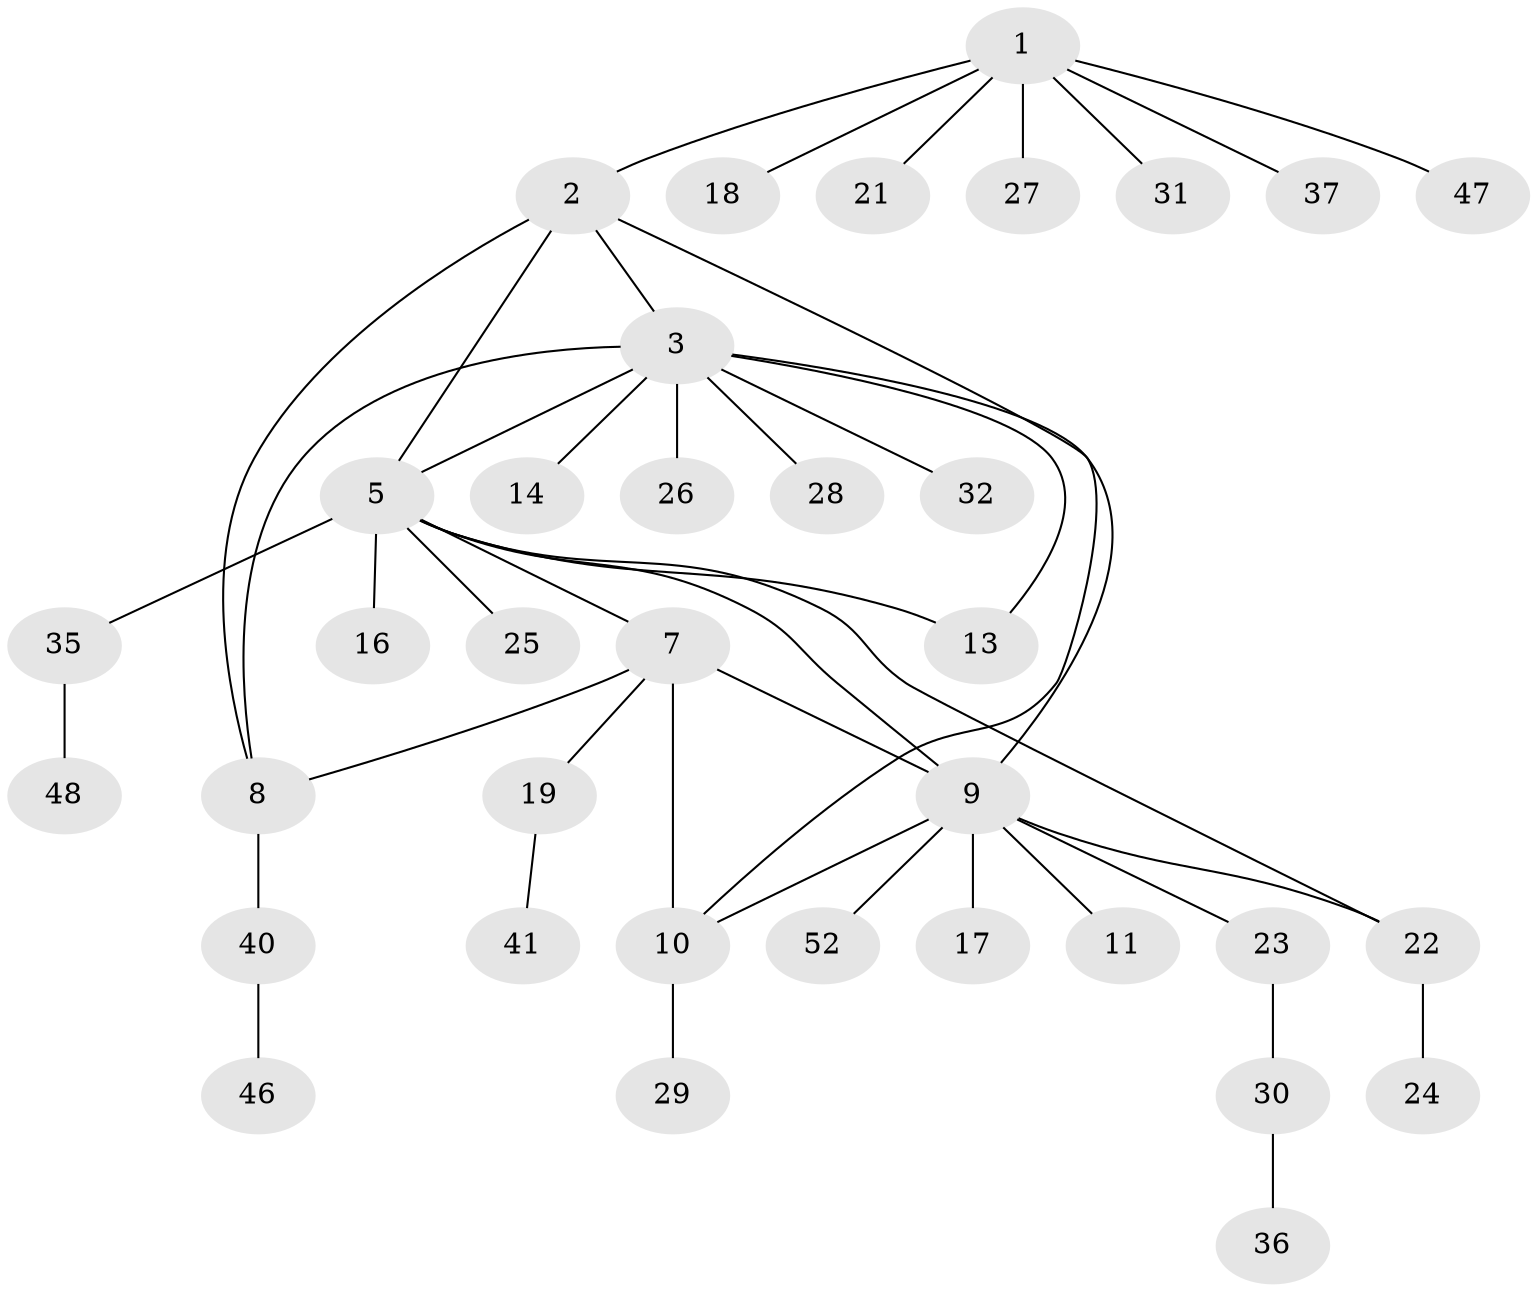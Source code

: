 // Generated by graph-tools (version 1.1) at 2025/24/03/03/25 07:24:13]
// undirected, 36 vertices, 44 edges
graph export_dot {
graph [start="1"]
  node [color=gray90,style=filled];
  1 [super="+15"];
  2 [super="+34"];
  3 [super="+4"];
  5 [super="+6"];
  7 [super="+20"];
  8;
  9 [super="+45"];
  10 [super="+12"];
  11;
  13;
  14;
  16;
  17;
  18 [super="+38"];
  19 [super="+33"];
  21;
  22 [super="+51"];
  23;
  24;
  25;
  26 [super="+49"];
  27;
  28;
  29;
  30 [super="+42"];
  31;
  32;
  35 [super="+43"];
  36 [super="+39"];
  37 [super="+50"];
  40 [super="+44"];
  41;
  46;
  47;
  48;
  52;
  1 -- 2;
  1 -- 18;
  1 -- 47;
  1 -- 37;
  1 -- 21;
  1 -- 27;
  1 -- 31;
  2 -- 5;
  2 -- 8;
  2 -- 10;
  2 -- 3;
  3 -- 8;
  3 -- 9;
  3 -- 14;
  3 -- 32;
  3 -- 5;
  3 -- 26;
  3 -- 28;
  3 -- 13;
  5 -- 7;
  5 -- 13;
  5 -- 16;
  5 -- 25;
  5 -- 35;
  5 -- 9;
  5 -- 22;
  7 -- 8;
  7 -- 10;
  7 -- 19;
  7 -- 9;
  8 -- 40;
  9 -- 10;
  9 -- 11;
  9 -- 17;
  9 -- 22;
  9 -- 23;
  9 -- 52;
  10 -- 29;
  19 -- 41;
  22 -- 24;
  23 -- 30;
  30 -- 36;
  35 -- 48;
  40 -- 46;
}
